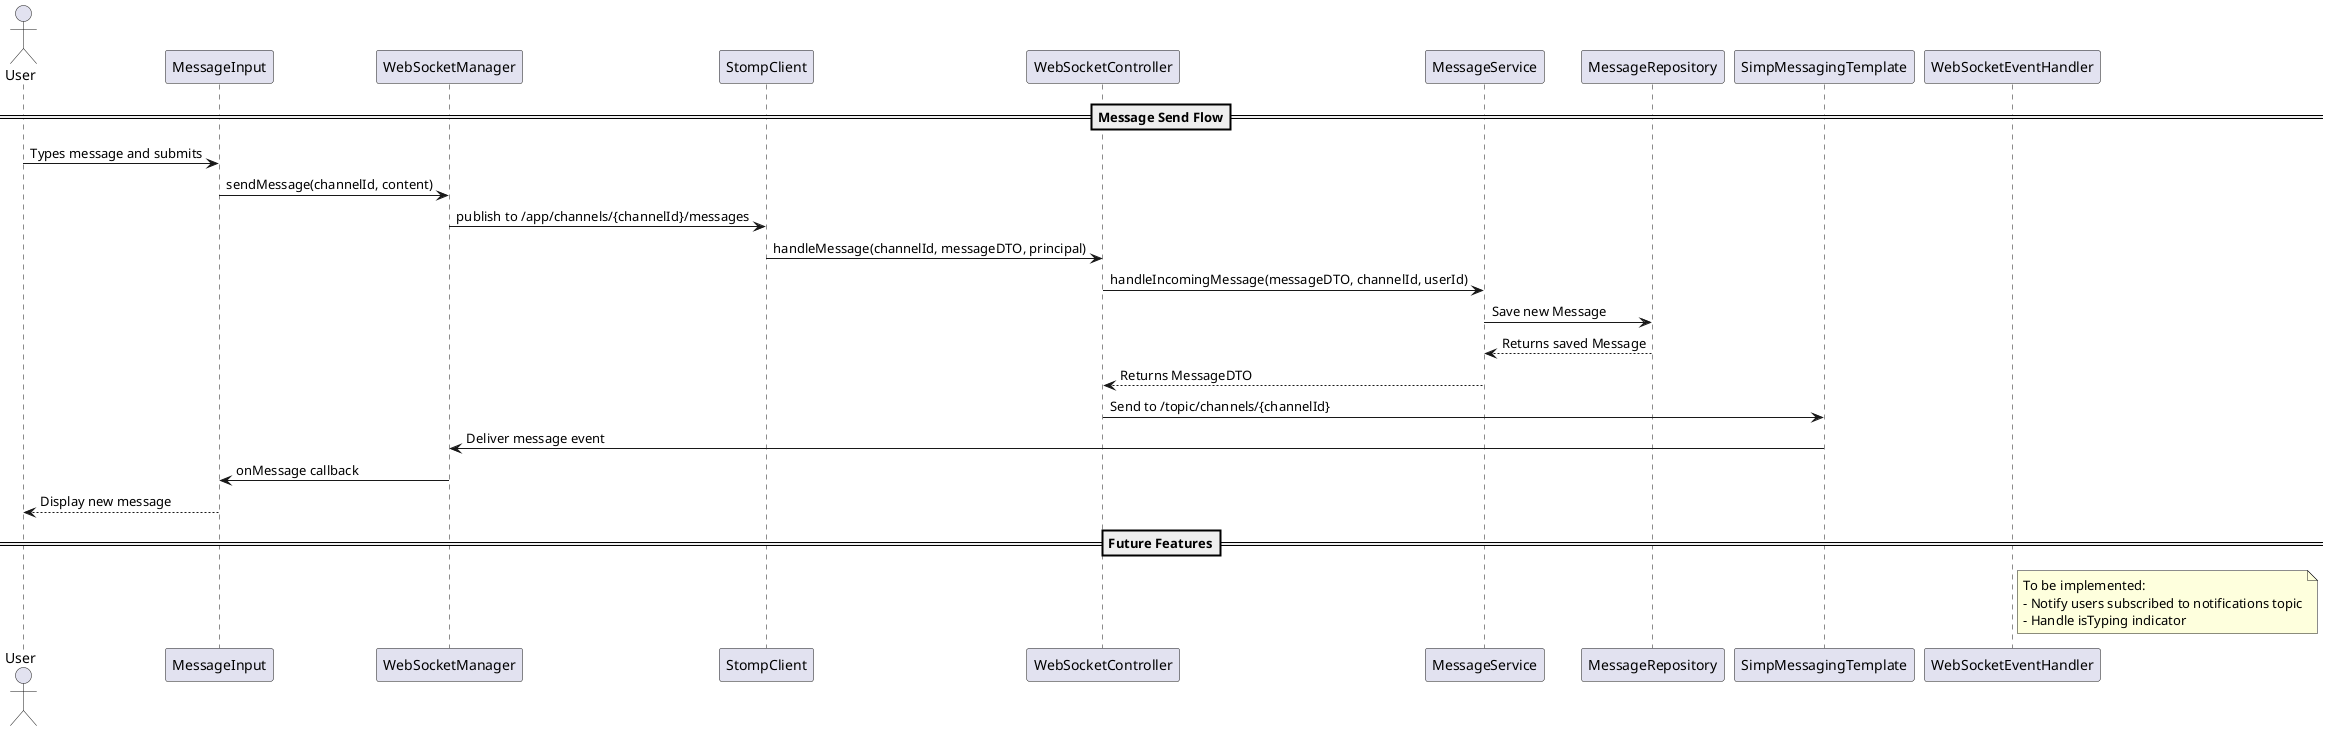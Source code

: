 @startuml
actor User
participant MessageInput
participant WebSocketManager
participant StompClient
participant WebSocketController
participant MessageService
participant MessageRepository
participant SimpMessagingTemplate
participant WebSocketEventHandler

==Message Send Flow==

User -> MessageInput: Types message and submits
MessageInput -> WebSocketManager: sendMessage(channelId, content)
WebSocketManager -> StompClient: publish to /app/channels/{channelId}/messages
StompClient -> WebSocketController: handleMessage(channelId, messageDTO, principal)
WebSocketController -> MessageService: handleIncomingMessage(messageDTO, channelId, userId)
MessageService -> MessageRepository: Save new Message
MessageRepository --> MessageService: Returns saved Message
MessageService --> WebSocketController: Returns MessageDTO
WebSocketController -> SimpMessagingTemplate: Send to /topic/channels/{channelId}
SimpMessagingTemplate -> WebSocketManager: Deliver message event
WebSocketManager -> MessageInput: onMessage callback
MessageInput --> User: Display new message

==Future Features==

note right of WebSocketEventHandler
  To be implemented:
  - Notify users subscribed to notifications topic
  - Handle isTyping indicator
end note

@enduml